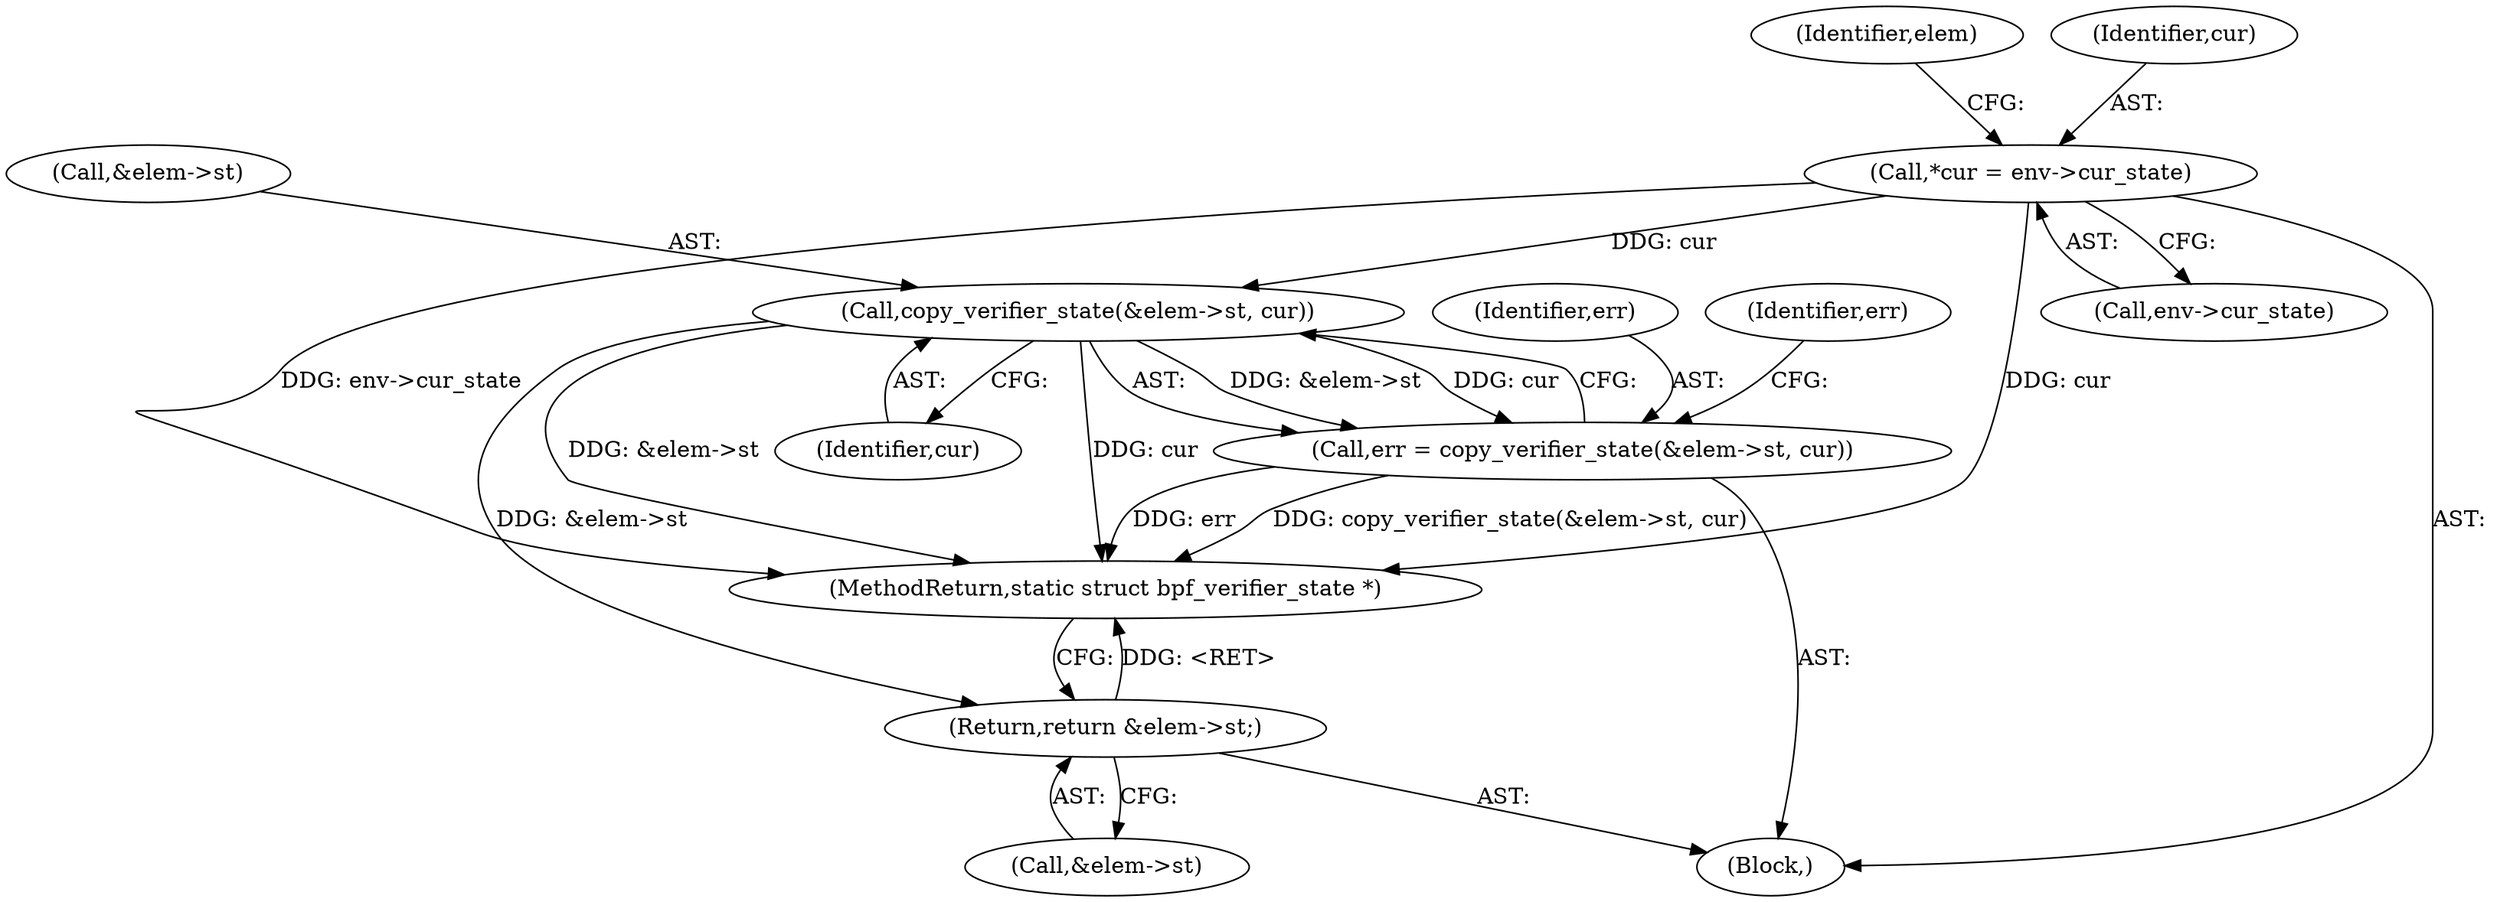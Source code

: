 digraph "0_linux_979d63d50c0c0f7bc537bf821e056cc9fe5abd38_4@API" {
"1000153" [label="(Call,copy_verifier_state(&elem->st, cur))"];
"1000108" [label="(Call,*cur = env->cur_state)"];
"1000151" [label="(Call,err = copy_verifier_state(&elem->st, cur))"];
"1000180" [label="(Return,return &elem->st;)"];
"1000108" [label="(Call,*cur = env->cur_state)"];
"1000110" [label="(Call,env->cur_state)"];
"1000158" [label="(Identifier,cur)"];
"1000106" [label="(Block,)"];
"1000116" [label="(Identifier,elem)"];
"1000152" [label="(Identifier,err)"];
"1000154" [label="(Call,&elem->st)"];
"1000153" [label="(Call,copy_verifier_state(&elem->st, cur))"];
"1000151" [label="(Call,err = copy_verifier_state(&elem->st, cur))"];
"1000204" [label="(MethodReturn,static struct bpf_verifier_state *)"];
"1000160" [label="(Identifier,err)"];
"1000180" [label="(Return,return &elem->st;)"];
"1000109" [label="(Identifier,cur)"];
"1000181" [label="(Call,&elem->st)"];
"1000153" -> "1000151"  [label="AST: "];
"1000153" -> "1000158"  [label="CFG: "];
"1000154" -> "1000153"  [label="AST: "];
"1000158" -> "1000153"  [label="AST: "];
"1000151" -> "1000153"  [label="CFG: "];
"1000153" -> "1000204"  [label="DDG: &elem->st"];
"1000153" -> "1000204"  [label="DDG: cur"];
"1000153" -> "1000151"  [label="DDG: &elem->st"];
"1000153" -> "1000151"  [label="DDG: cur"];
"1000108" -> "1000153"  [label="DDG: cur"];
"1000153" -> "1000180"  [label="DDG: &elem->st"];
"1000108" -> "1000106"  [label="AST: "];
"1000108" -> "1000110"  [label="CFG: "];
"1000109" -> "1000108"  [label="AST: "];
"1000110" -> "1000108"  [label="AST: "];
"1000116" -> "1000108"  [label="CFG: "];
"1000108" -> "1000204"  [label="DDG: env->cur_state"];
"1000108" -> "1000204"  [label="DDG: cur"];
"1000151" -> "1000106"  [label="AST: "];
"1000152" -> "1000151"  [label="AST: "];
"1000160" -> "1000151"  [label="CFG: "];
"1000151" -> "1000204"  [label="DDG: err"];
"1000151" -> "1000204"  [label="DDG: copy_verifier_state(&elem->st, cur)"];
"1000180" -> "1000106"  [label="AST: "];
"1000180" -> "1000181"  [label="CFG: "];
"1000181" -> "1000180"  [label="AST: "];
"1000204" -> "1000180"  [label="CFG: "];
"1000180" -> "1000204"  [label="DDG: <RET>"];
}
